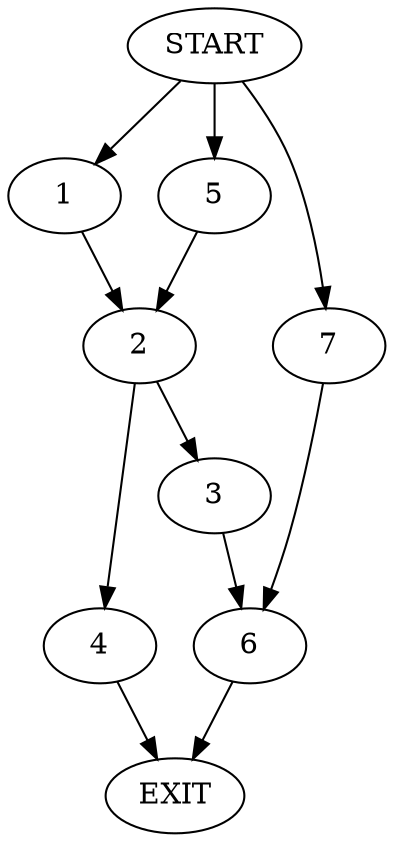 digraph {
0 [label="START"]
8 [label="EXIT"]
0 -> 1
1 -> 2
2 -> 3
2 -> 4
0 -> 5
5 -> 2
4 -> 8
3 -> 6
6 -> 8
0 -> 7
7 -> 6
}
